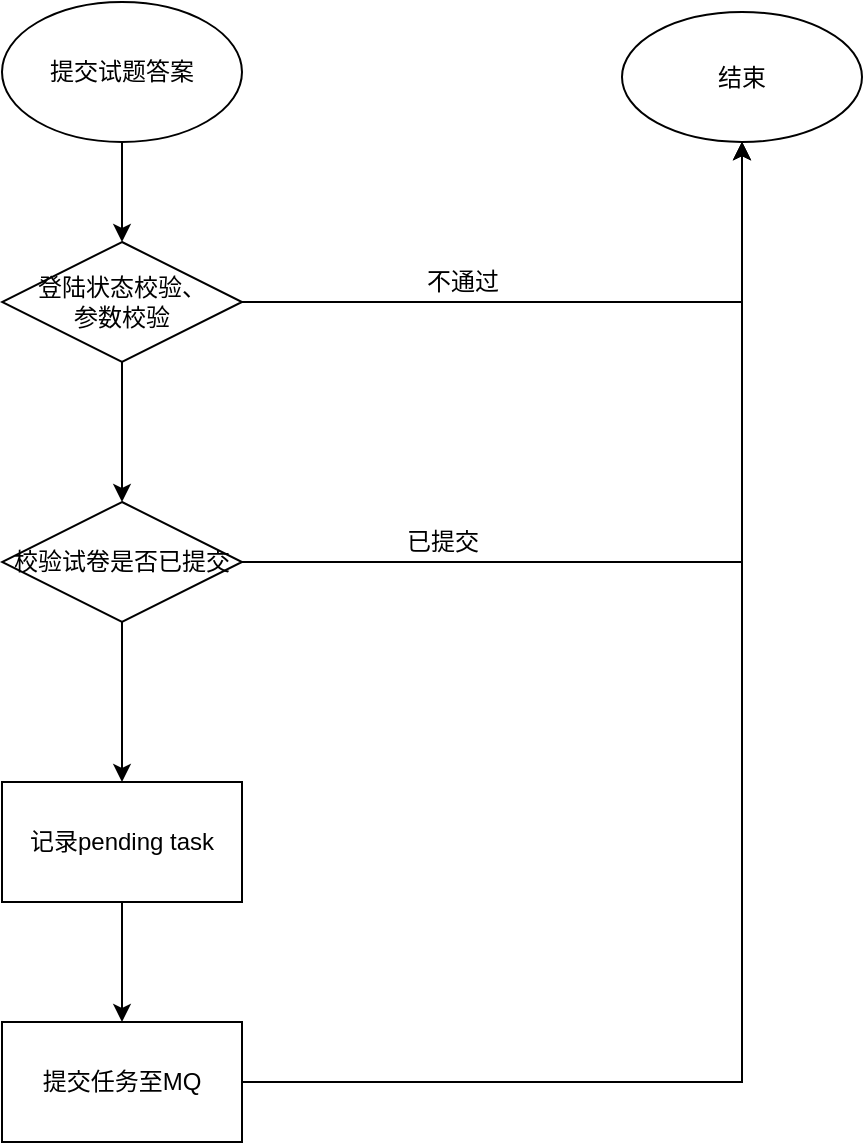 <mxfile version="20.2.2" type="github">
  <diagram name="Page-1" id="13e1069c-82ec-6db2-03f1-153e76fe0fe0">
    <mxGraphModel dx="1662" dy="762" grid="1" gridSize="10" guides="1" tooltips="1" connect="1" arrows="1" fold="1" page="1" pageScale="1" pageWidth="1100" pageHeight="850" background="none" math="0" shadow="0">
      <root>
        <mxCell id="0" />
        <mxCell id="1" parent="0" />
        <mxCell id="mKk2eRb5SQ4jt9OMgVqi-21" value="" style="edgeStyle=orthogonalEdgeStyle;rounded=0;orthogonalLoop=1;jettySize=auto;html=1;" edge="1" parent="1" source="mKk2eRb5SQ4jt9OMgVqi-19" target="mKk2eRb5SQ4jt9OMgVqi-20">
          <mxGeometry relative="1" as="geometry" />
        </mxCell>
        <mxCell id="mKk2eRb5SQ4jt9OMgVqi-19" value="提交试题答案" style="ellipse;whiteSpace=wrap;html=1;" vertex="1" parent="1">
          <mxGeometry x="200" y="110" width="120" height="70" as="geometry" />
        </mxCell>
        <mxCell id="mKk2eRb5SQ4jt9OMgVqi-23" style="edgeStyle=orthogonalEdgeStyle;rounded=0;orthogonalLoop=1;jettySize=auto;html=1;" edge="1" parent="1" source="mKk2eRb5SQ4jt9OMgVqi-20" target="mKk2eRb5SQ4jt9OMgVqi-22">
          <mxGeometry relative="1" as="geometry" />
        </mxCell>
        <mxCell id="mKk2eRb5SQ4jt9OMgVqi-26" value="" style="edgeStyle=orthogonalEdgeStyle;rounded=0;orthogonalLoop=1;jettySize=auto;html=1;" edge="1" parent="1" source="mKk2eRb5SQ4jt9OMgVqi-20" target="mKk2eRb5SQ4jt9OMgVqi-25">
          <mxGeometry relative="1" as="geometry" />
        </mxCell>
        <mxCell id="mKk2eRb5SQ4jt9OMgVqi-20" value="登陆状态校验、&lt;br&gt;参数校验" style="rhombus;whiteSpace=wrap;html=1;" vertex="1" parent="1">
          <mxGeometry x="200" y="230" width="120" height="60" as="geometry" />
        </mxCell>
        <mxCell id="mKk2eRb5SQ4jt9OMgVqi-22" value="结束" style="ellipse;whiteSpace=wrap;html=1;" vertex="1" parent="1">
          <mxGeometry x="510" y="115" width="120" height="65" as="geometry" />
        </mxCell>
        <mxCell id="mKk2eRb5SQ4jt9OMgVqi-24" value="不通过" style="text;html=1;align=center;verticalAlign=middle;resizable=0;points=[];autosize=1;strokeColor=none;fillColor=none;" vertex="1" parent="1">
          <mxGeometry x="400" y="235" width="60" height="30" as="geometry" />
        </mxCell>
        <mxCell id="mKk2eRb5SQ4jt9OMgVqi-27" style="edgeStyle=orthogonalEdgeStyle;rounded=0;orthogonalLoop=1;jettySize=auto;html=1;" edge="1" parent="1" source="mKk2eRb5SQ4jt9OMgVqi-25" target="mKk2eRb5SQ4jt9OMgVqi-22">
          <mxGeometry relative="1" as="geometry" />
        </mxCell>
        <mxCell id="mKk2eRb5SQ4jt9OMgVqi-30" value="" style="edgeStyle=orthogonalEdgeStyle;rounded=0;orthogonalLoop=1;jettySize=auto;html=1;" edge="1" parent="1" source="mKk2eRb5SQ4jt9OMgVqi-25" target="mKk2eRb5SQ4jt9OMgVqi-29">
          <mxGeometry relative="1" as="geometry" />
        </mxCell>
        <mxCell id="mKk2eRb5SQ4jt9OMgVqi-25" value="校验试卷是否已提交" style="rhombus;whiteSpace=wrap;html=1;" vertex="1" parent="1">
          <mxGeometry x="200" y="360" width="120" height="60" as="geometry" />
        </mxCell>
        <mxCell id="mKk2eRb5SQ4jt9OMgVqi-28" value="已提交" style="text;html=1;align=center;verticalAlign=middle;resizable=0;points=[];autosize=1;strokeColor=none;fillColor=none;" vertex="1" parent="1">
          <mxGeometry x="390" y="365" width="60" height="30" as="geometry" />
        </mxCell>
        <mxCell id="mKk2eRb5SQ4jt9OMgVqi-32" value="" style="edgeStyle=orthogonalEdgeStyle;rounded=0;orthogonalLoop=1;jettySize=auto;html=1;" edge="1" parent="1" source="mKk2eRb5SQ4jt9OMgVqi-29" target="mKk2eRb5SQ4jt9OMgVqi-31">
          <mxGeometry relative="1" as="geometry" />
        </mxCell>
        <mxCell id="mKk2eRb5SQ4jt9OMgVqi-29" value="记录pending task" style="whiteSpace=wrap;html=1;" vertex="1" parent="1">
          <mxGeometry x="200" y="500" width="120" height="60" as="geometry" />
        </mxCell>
        <mxCell id="mKk2eRb5SQ4jt9OMgVqi-33" style="edgeStyle=orthogonalEdgeStyle;rounded=0;orthogonalLoop=1;jettySize=auto;html=1;entryX=0.5;entryY=1;entryDx=0;entryDy=0;" edge="1" parent="1" source="mKk2eRb5SQ4jt9OMgVqi-31" target="mKk2eRb5SQ4jt9OMgVqi-22">
          <mxGeometry relative="1" as="geometry" />
        </mxCell>
        <mxCell id="mKk2eRb5SQ4jt9OMgVqi-31" value="提交任务至MQ" style="whiteSpace=wrap;html=1;" vertex="1" parent="1">
          <mxGeometry x="200" y="620" width="120" height="60" as="geometry" />
        </mxCell>
      </root>
    </mxGraphModel>
  </diagram>
</mxfile>
